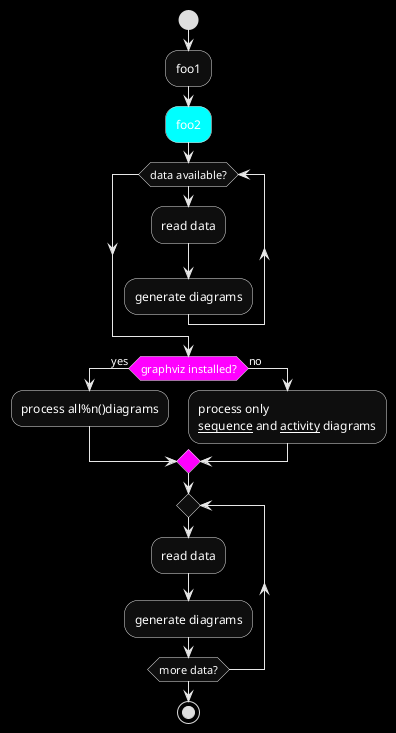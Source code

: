{
  "sha1": "c0scy949hku4iyu0bzmal9lyrs0wgyh",
  "insertion": {
    "when": "2024-06-01T09:03:00.754Z",
    "user": "plantuml@gmail.com"
  }
}
@startuml
skinparam reverseColor RBG
start
:foo1;
#red:foo2;
#AliceBlue:while (data available?)
  :read data;
  :generate diagrams;
endwhile
#blue:if (graphviz installed?) then (yes)
  :process all%n()diagrams;
else (no)
  :process only
  __sequence__ and __activity__ diagrams;
endif
#DarkCyan:repeat
  :read data;
  :generate diagrams;
repeat while (more data?)
stop
@enduml
